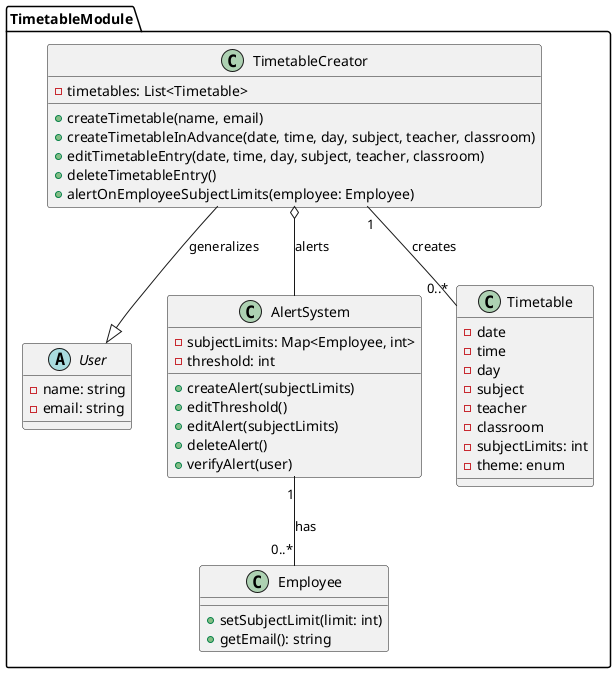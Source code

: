 @startuml
package TimetableModule {
    abstract class User {
        - name: string
        - email: string
    }

    class Employee {
        + setSubjectLimit(limit: int)
        + getEmail(): string
    }

    class TimetableCreator {
        - timetables: List<Timetable>
        + createTimetable(name, email)
        + createTimetableInAdvance(date, time, day, subject, teacher, classroom)
        + editTimetableEntry(date, time, day, subject, teacher, classroom)
        + deleteTimetableEntry()
        + alertOnEmployeeSubjectLimits(employee: Employee)
    }

    class AlertSystem {
        - subjectLimits: Map<Employee, int>
        - threshold: int
        + createAlert(subjectLimits)
        + editThreshold()
        + editAlert(subjectLimits)
        + deleteAlert()
        + verifyAlert(user)
    }

    class Timetable {
        - date
        - time
        - day
        - subject
        - teacher
        - classroom
        - subjectLimits: int
        - theme: enum
    }

    TimetableCreator "1" -- "0..*" Timetable : creates
    TimetableCreator --|> User : generalizes
    TimetableCreator o-- AlertSystem : alerts
    AlertSystem "1" -- "0..*" Employee : has
}
@enduml
